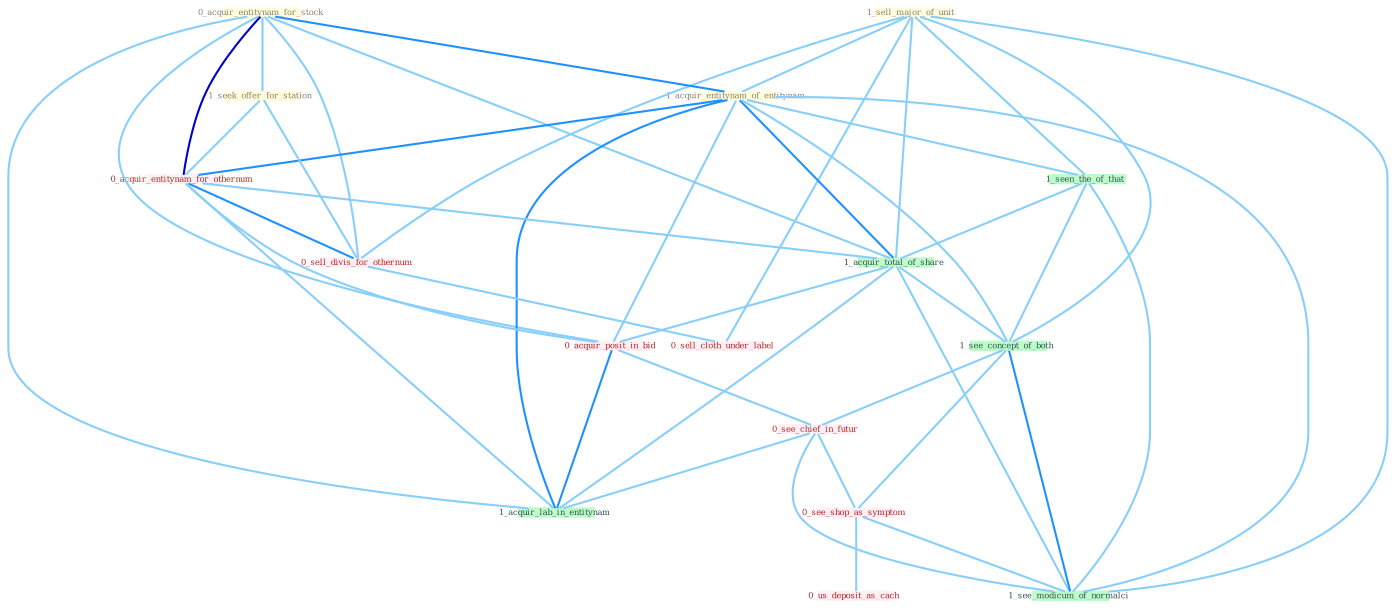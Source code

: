 Graph G{ 
    node
    [shape=polygon,style=filled,width=.5,height=.06,color="#BDFCC9",fixedsize=true,fontsize=4,
    fontcolor="#2f4f4f"];
    {node
    [color="#ffffe0", fontcolor="#8b7d6b"] "1_sell_major_of_unit " "0_acquir_entitynam_for_stock " "1_acquir_entitynam_of_entitynam " "1_seek_offer_for_station "}
{node [color="#fff0f5", fontcolor="#b22222"] "0_acquir_entitynam_for_othernum " "0_sell_divis_for_othernum " "0_sell_cloth_under_label " "0_acquir_posit_in_bid " "0_see_chief_in_futur " "0_see_shop_as_symptom " "0_us_deposit_as_cach "}
edge [color="#B0E2FF"];

	"1_sell_major_of_unit " -- "1_acquir_entitynam_of_entitynam " [w="1", color="#87cefa" ];
	"1_sell_major_of_unit " -- "1_seen_the_of_that " [w="1", color="#87cefa" ];
	"1_sell_major_of_unit " -- "0_sell_divis_for_othernum " [w="1", color="#87cefa" ];
	"1_sell_major_of_unit " -- "1_acquir_total_of_share " [w="1", color="#87cefa" ];
	"1_sell_major_of_unit " -- "0_sell_cloth_under_label " [w="1", color="#87cefa" ];
	"1_sell_major_of_unit " -- "1_see_concept_of_both " [w="1", color="#87cefa" ];
	"1_sell_major_of_unit " -- "1_see_modicum_of_normalci " [w="1", color="#87cefa" ];
	"0_acquir_entitynam_for_stock " -- "1_acquir_entitynam_of_entitynam " [w="2", color="#1e90ff" , len=0.8];
	"0_acquir_entitynam_for_stock " -- "1_seek_offer_for_station " [w="1", color="#87cefa" ];
	"0_acquir_entitynam_for_stock " -- "0_acquir_entitynam_for_othernum " [w="3", color="#0000cd" , len=0.6];
	"0_acquir_entitynam_for_stock " -- "0_sell_divis_for_othernum " [w="1", color="#87cefa" ];
	"0_acquir_entitynam_for_stock " -- "1_acquir_total_of_share " [w="1", color="#87cefa" ];
	"0_acquir_entitynam_for_stock " -- "0_acquir_posit_in_bid " [w="1", color="#87cefa" ];
	"0_acquir_entitynam_for_stock " -- "1_acquir_lab_in_entitynam " [w="1", color="#87cefa" ];
	"1_acquir_entitynam_of_entitynam " -- "0_acquir_entitynam_for_othernum " [w="2", color="#1e90ff" , len=0.8];
	"1_acquir_entitynam_of_entitynam " -- "1_seen_the_of_that " [w="1", color="#87cefa" ];
	"1_acquir_entitynam_of_entitynam " -- "1_acquir_total_of_share " [w="2", color="#1e90ff" , len=0.8];
	"1_acquir_entitynam_of_entitynam " -- "0_acquir_posit_in_bid " [w="1", color="#87cefa" ];
	"1_acquir_entitynam_of_entitynam " -- "1_see_concept_of_both " [w="1", color="#87cefa" ];
	"1_acquir_entitynam_of_entitynam " -- "1_acquir_lab_in_entitynam " [w="2", color="#1e90ff" , len=0.8];
	"1_acquir_entitynam_of_entitynam " -- "1_see_modicum_of_normalci " [w="1", color="#87cefa" ];
	"1_seek_offer_for_station " -- "0_acquir_entitynam_for_othernum " [w="1", color="#87cefa" ];
	"1_seek_offer_for_station " -- "0_sell_divis_for_othernum " [w="1", color="#87cefa" ];
	"0_acquir_entitynam_for_othernum " -- "0_sell_divis_for_othernum " [w="2", color="#1e90ff" , len=0.8];
	"0_acquir_entitynam_for_othernum " -- "1_acquir_total_of_share " [w="1", color="#87cefa" ];
	"0_acquir_entitynam_for_othernum " -- "0_acquir_posit_in_bid " [w="1", color="#87cefa" ];
	"0_acquir_entitynam_for_othernum " -- "1_acquir_lab_in_entitynam " [w="1", color="#87cefa" ];
	"1_seen_the_of_that " -- "1_acquir_total_of_share " [w="1", color="#87cefa" ];
	"1_seen_the_of_that " -- "1_see_concept_of_both " [w="1", color="#87cefa" ];
	"1_seen_the_of_that " -- "1_see_modicum_of_normalci " [w="1", color="#87cefa" ];
	"0_sell_divis_for_othernum " -- "0_sell_cloth_under_label " [w="1", color="#87cefa" ];
	"1_acquir_total_of_share " -- "0_acquir_posit_in_bid " [w="1", color="#87cefa" ];
	"1_acquir_total_of_share " -- "1_see_concept_of_both " [w="1", color="#87cefa" ];
	"1_acquir_total_of_share " -- "1_acquir_lab_in_entitynam " [w="1", color="#87cefa" ];
	"1_acquir_total_of_share " -- "1_see_modicum_of_normalci " [w="1", color="#87cefa" ];
	"0_acquir_posit_in_bid " -- "0_see_chief_in_futur " [w="1", color="#87cefa" ];
	"0_acquir_posit_in_bid " -- "1_acquir_lab_in_entitynam " [w="2", color="#1e90ff" , len=0.8];
	"1_see_concept_of_both " -- "0_see_chief_in_futur " [w="1", color="#87cefa" ];
	"1_see_concept_of_both " -- "0_see_shop_as_symptom " [w="1", color="#87cefa" ];
	"1_see_concept_of_both " -- "1_see_modicum_of_normalci " [w="2", color="#1e90ff" , len=0.8];
	"0_see_chief_in_futur " -- "0_see_shop_as_symptom " [w="1", color="#87cefa" ];
	"0_see_chief_in_futur " -- "1_acquir_lab_in_entitynam " [w="1", color="#87cefa" ];
	"0_see_chief_in_futur " -- "1_see_modicum_of_normalci " [w="1", color="#87cefa" ];
	"0_see_shop_as_symptom " -- "0_us_deposit_as_cach " [w="1", color="#87cefa" ];
	"0_see_shop_as_symptom " -- "1_see_modicum_of_normalci " [w="1", color="#87cefa" ];
}